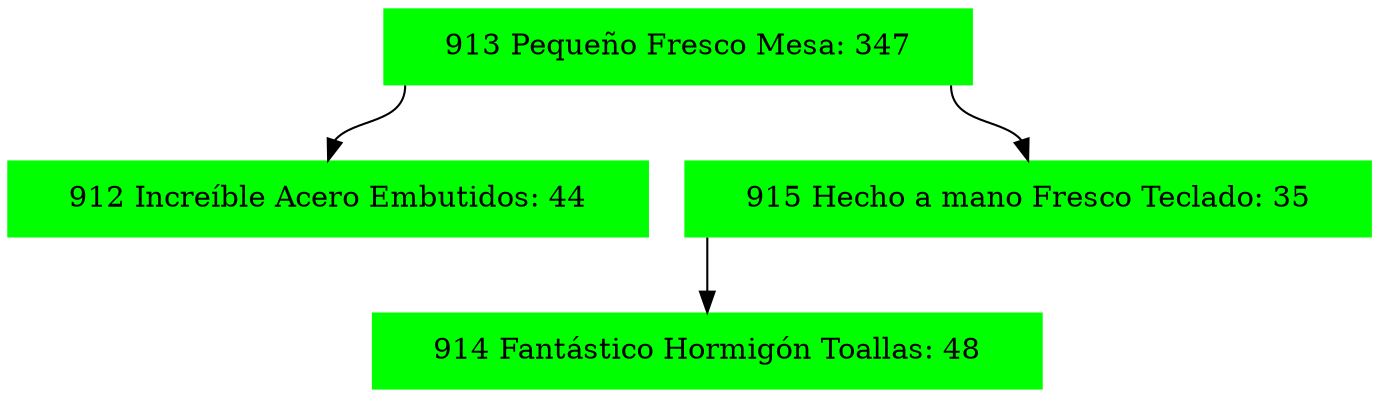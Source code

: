 digraph G{
node[shape="record"];
node0xc0001520e0[label="<f0>|<f1>913  Pequeño Fresco Mesa: 347|<f2>",color=green,style =filled];
node0xc000152070[label="<f0>|<f1>912 Increíble Acero Embutidos: 44|<f2>",color=green,style =filled];
node0xc0001520e0:f0->node0xc000152070:f1
node0xc000152000[label="<f0>|<f1>915 Hecho a mano Fresco Teclado: 35|<f2>",color=green,style =filled];
node0xc0001520e0:f2->node0xc000152000:f1
node0xc000152150[label="<f0>|<f1>914 Fantástico Hormigón Toallas: 48|<f2>",color=green,style =filled];
node0xc000152000:f0->node0xc000152150:f1
}
